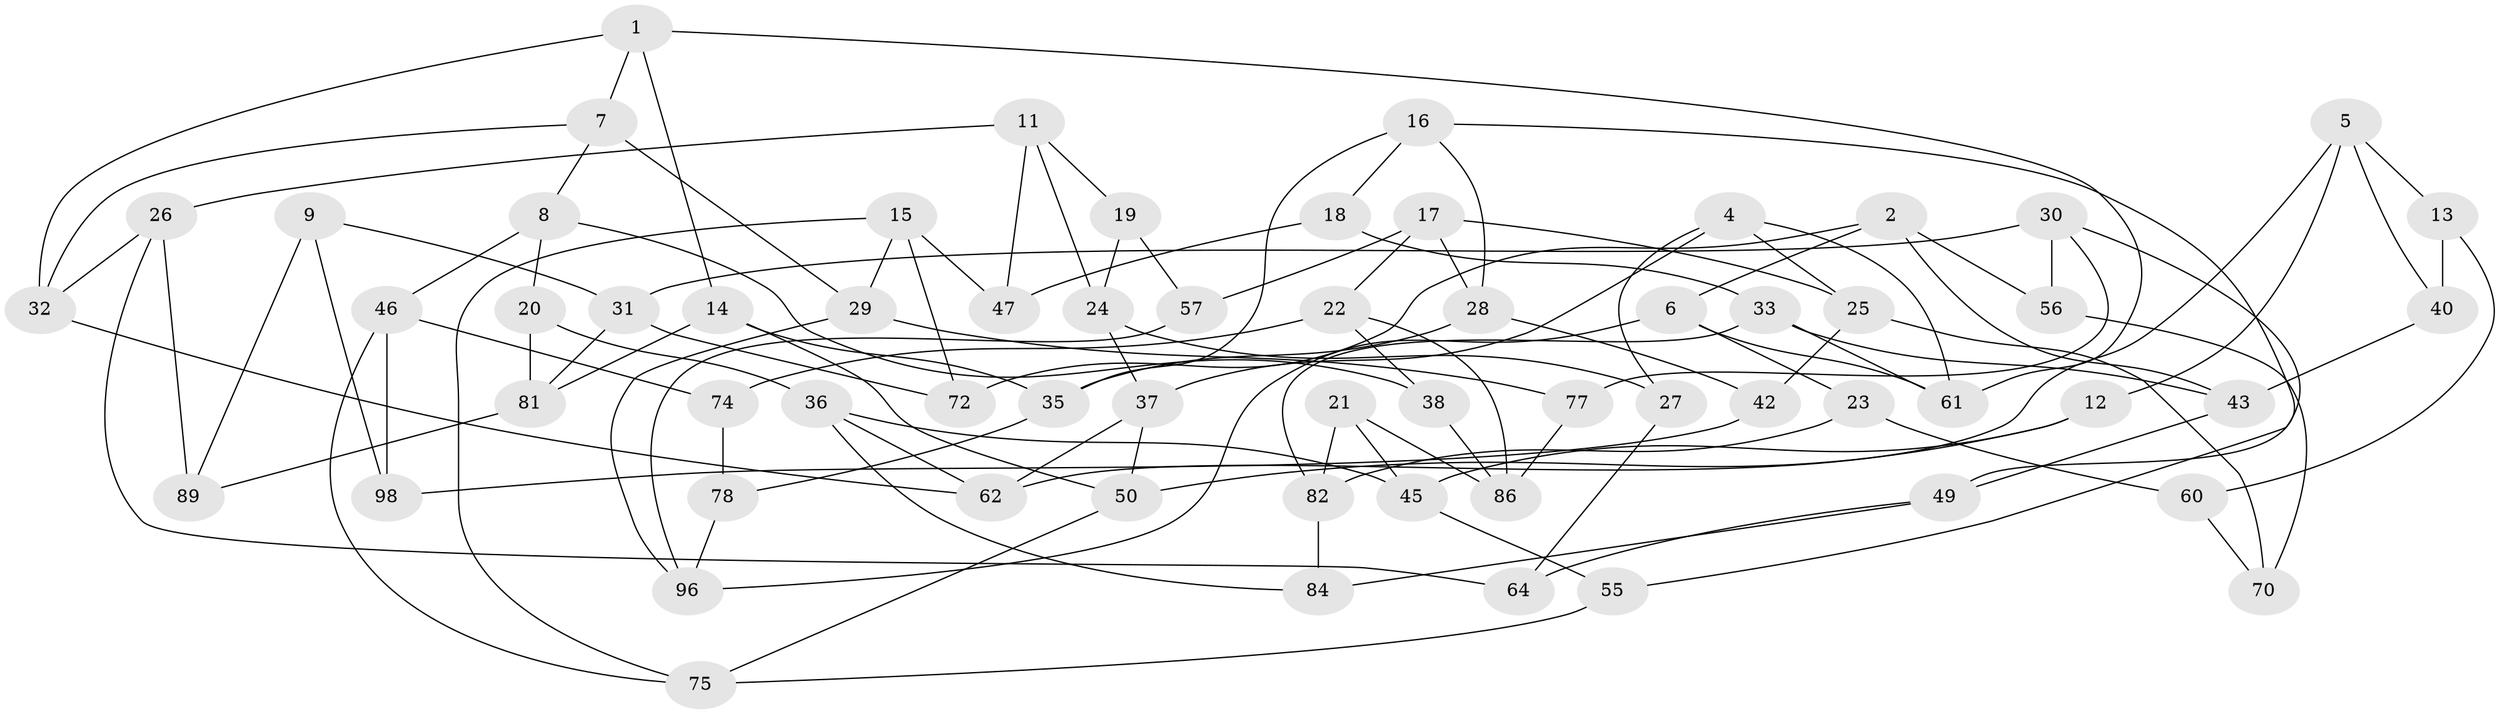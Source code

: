 // original degree distribution, {3: 1.0}
// Generated by graph-tools (version 1.1) at 2025/11/02/21/25 10:11:15]
// undirected, 63 vertices, 113 edges
graph export_dot {
graph [start="1"]
  node [color=gray90,style=filled];
  1 [super="+3"];
  2 [super="+100"];
  4 [super="+34"];
  5 [super="+52"];
  6 [super="+71"];
  7 [super="+44"];
  8 [super="+10"];
  9;
  11 [super="+73"];
  12;
  13;
  14 [super="+80"];
  15 [super="+90"];
  16 [super="+66"];
  17 [super="+39"];
  18;
  19;
  20;
  21;
  22 [super="+83"];
  23;
  24 [super="+92"];
  25 [super="+94"];
  26 [super="+58"];
  27;
  28 [super="+76"];
  29 [super="+41"];
  30 [super="+59"];
  31 [super="+51"];
  32 [super="+65"];
  33 [super="+69"];
  35 [super="+87"];
  36 [super="+54"];
  37 [super="+48"];
  38;
  40;
  42;
  43 [super="+53"];
  45 [super="+88"];
  46 [super="+79"];
  47;
  49 [super="+67"];
  50 [super="+91"];
  55;
  56;
  57;
  60;
  61 [super="+68"];
  62 [super="+63"];
  64;
  70;
  72;
  74;
  75 [super="+85"];
  77;
  78;
  81 [super="+95"];
  82 [super="+93"];
  84;
  86 [super="+97"];
  89;
  96 [super="+99"];
  98;
  1 -- 14;
  1 -- 32;
  1 -- 7;
  1 -- 61;
  2 -- 56;
  2 -- 72;
  2 -- 43;
  2 -- 6;
  4 -- 25;
  4 -- 37;
  4 -- 27;
  4 -- 61;
  5 -- 40;
  5 -- 12;
  5 -- 13;
  5 -- 62;
  6 -- 61;
  6 -- 96;
  6 -- 23;
  7 -- 29;
  7 -- 8;
  7 -- 32;
  8 -- 38;
  8 -- 46;
  8 -- 20;
  9 -- 89;
  9 -- 31;
  9 -- 98;
  11 -- 26;
  11 -- 47;
  11 -- 19;
  11 -- 24;
  12 -- 50;
  12 -- 45;
  13 -- 60;
  13 -- 40;
  14 -- 35;
  14 -- 81;
  14 -- 50;
  15 -- 75;
  15 -- 47;
  15 -- 72;
  15 -- 29;
  16 -- 18;
  16 -- 49;
  16 -- 35;
  16 -- 28;
  17 -- 22;
  17 -- 25;
  17 -- 57;
  17 -- 28;
  18 -- 47;
  18 -- 33;
  19 -- 24;
  19 -- 57;
  20 -- 36;
  20 -- 81;
  21 -- 45;
  21 -- 82;
  21 -- 86;
  22 -- 74;
  22 -- 38;
  22 -- 86;
  23 -- 82;
  23 -- 60;
  24 -- 37;
  24 -- 27;
  25 -- 42;
  25 -- 70;
  26 -- 89;
  26 -- 32;
  26 -- 64;
  27 -- 64;
  28 -- 42;
  28 -- 35;
  29 -- 96;
  29 -- 77;
  30 -- 55;
  30 -- 56;
  30 -- 77;
  30 -- 31;
  31 -- 72;
  31 -- 81;
  32 -- 62;
  33 -- 61;
  33 -- 43;
  33 -- 82;
  35 -- 78;
  36 -- 62;
  36 -- 45;
  36 -- 84;
  37 -- 50;
  37 -- 62;
  38 -- 86;
  40 -- 43;
  42 -- 98;
  43 -- 49;
  45 -- 55;
  46 -- 74;
  46 -- 98;
  46 -- 75;
  49 -- 64;
  49 -- 84;
  50 -- 75;
  55 -- 75;
  56 -- 70;
  57 -- 96;
  60 -- 70;
  74 -- 78;
  77 -- 86;
  78 -- 96;
  81 -- 89;
  82 -- 84;
}
